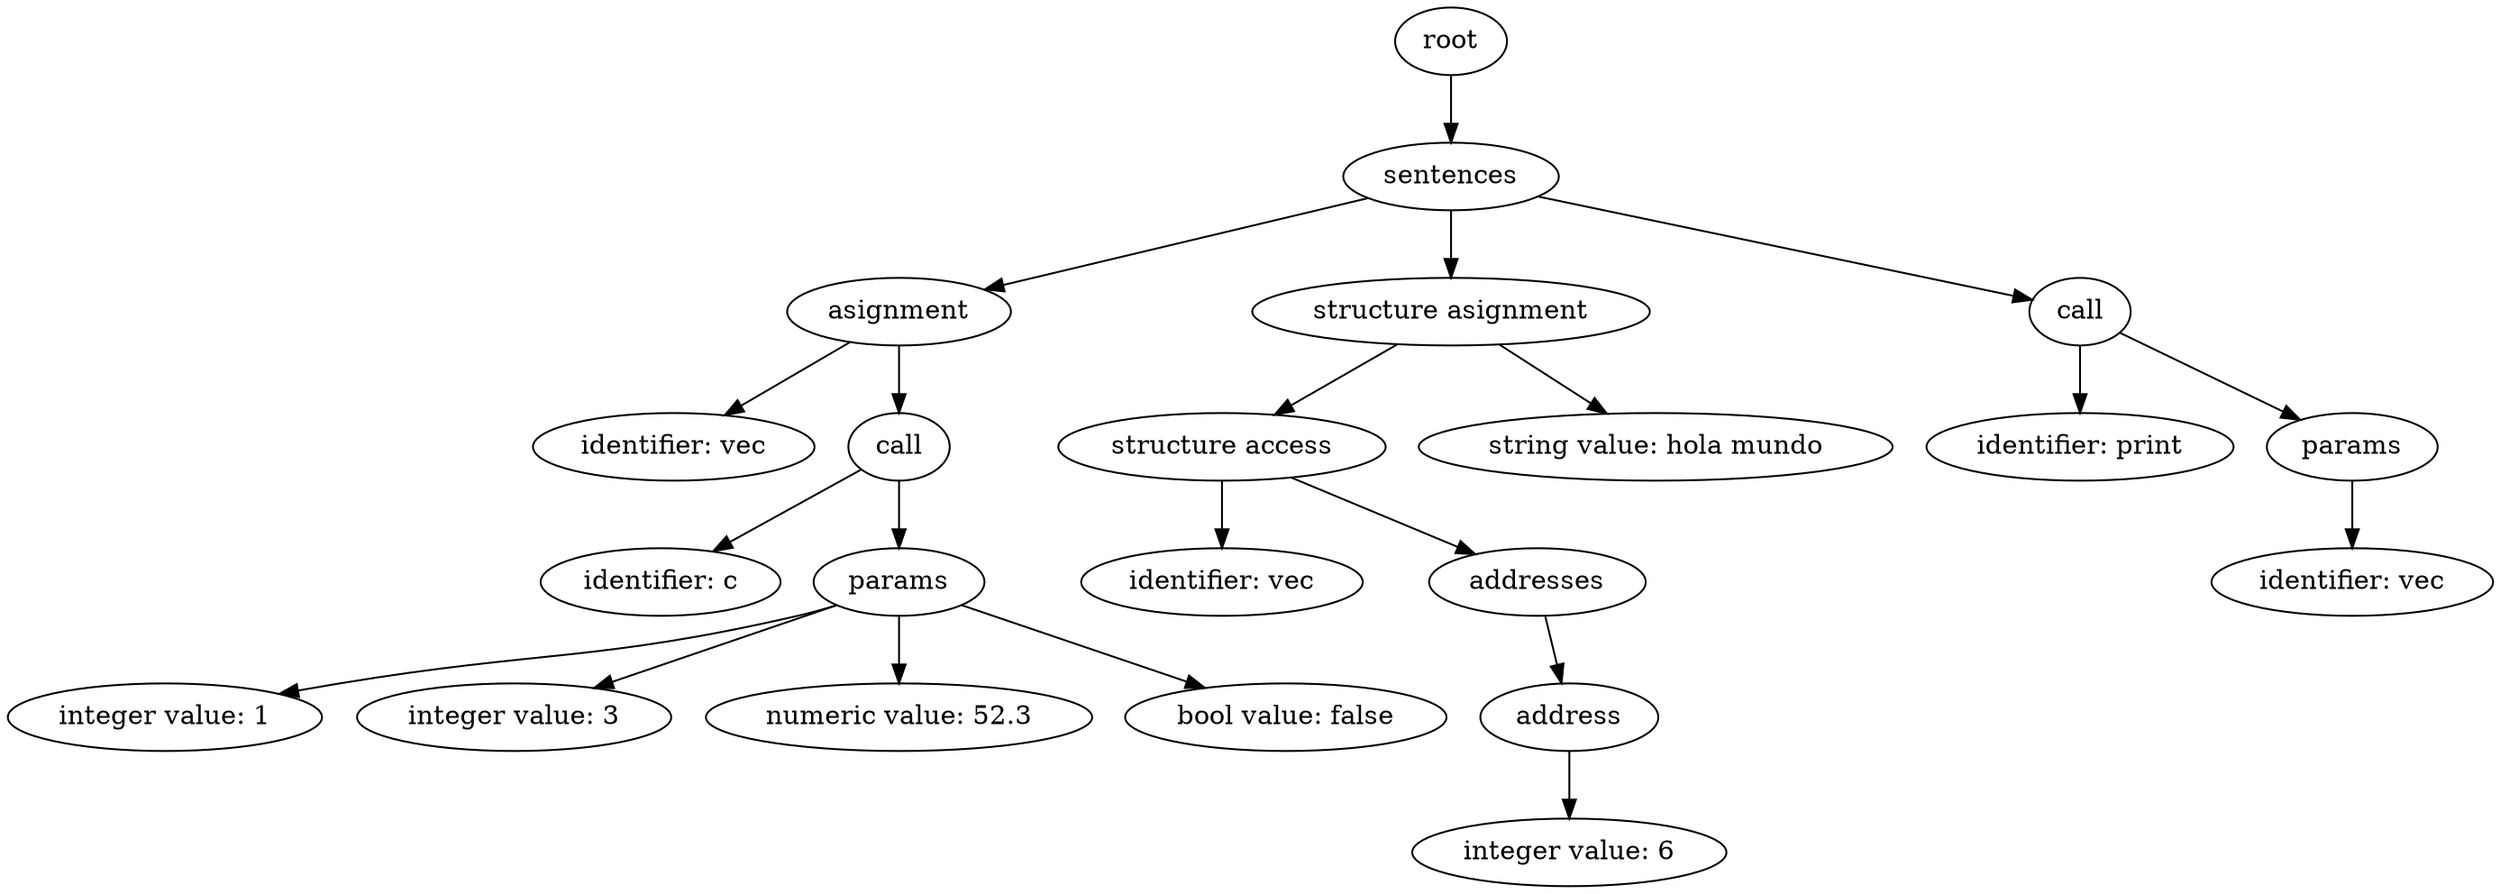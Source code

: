 digraph G{nodo0[label="root"];
node1[label="sentences"];
nodo0->node1;
node2[label="asignment"];
node1->node2;
node3[label="identifier: vec"];
node2->node3;
node4[label="call"];
node2->node4;
node5[label="identifier: c"];
node4->node5;
node6[label="params"];
node4->node6;
node7[label="integer value: 1"];
node6->node7;
node8[label="integer value: 3"];
node6->node8;
node9[label="numeric value: 52.3"];
node6->node9;
node10[label="bool value: false"];
node6->node10;
node11[label="structure asignment"];
node1->node11;
node12[label="structure access"];
node11->node12;
node13[label="identifier: vec"];
node12->node13;
node14[label="addresses"];
node12->node14;
node15[label="address"];
node14->node15;
node16[label="integer value: 6"];
node15->node16;
node17[label="string value: hola mundo"];
node11->node17;
node18[label="call"];
node1->node18;
node19[label="identifier: print"];
node18->node19;
node20[label="params"];
node18->node20;
node21[label="identifier: vec"];
node20->node21;
}